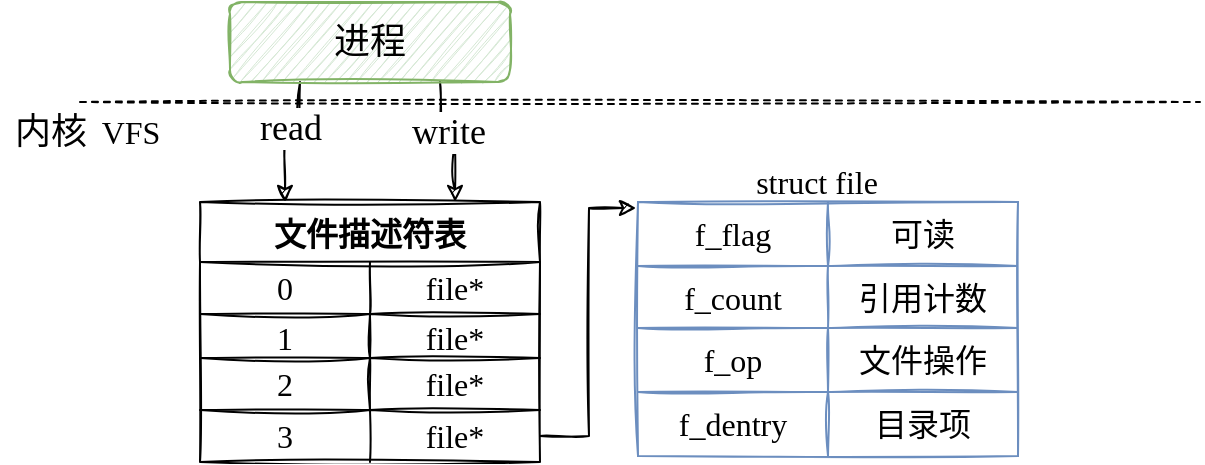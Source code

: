 <mxfile version="15.7.3" type="github">
  <diagram id="xCP7HHlXQu0uoTzRZskt" name="第 1 页">
    <mxGraphModel dx="742" dy="533" grid="1" gridSize="10" guides="1" tooltips="1" connect="1" arrows="1" fold="1" page="1" pageScale="1" pageWidth="827" pageHeight="1169" math="0" shadow="0">
      <root>
        <mxCell id="0" />
        <mxCell id="1" parent="0" />
        <mxCell id="-_F8KKBj7A7ivcbYJFLH-4" style="edgeStyle=orthogonalEdgeStyle;rounded=0;sketch=1;orthogonalLoop=1;jettySize=auto;html=1;exitX=0.25;exitY=1;exitDx=0;exitDy=0;fontFamily=Comic Sans MS;fontSize=18;entryX=0.25;entryY=0;entryDx=0;entryDy=0;" edge="1" parent="1" source="-_F8KKBj7A7ivcbYJFLH-1" target="-_F8KKBj7A7ivcbYJFLH-80">
          <mxGeometry relative="1" as="geometry">
            <mxPoint x="145" y="200" as="targetPoint" />
          </mxGeometry>
        </mxCell>
        <mxCell id="-_F8KKBj7A7ivcbYJFLH-7" value="read" style="edgeLabel;html=1;align=center;verticalAlign=middle;resizable=0;points=[];fontSize=18;fontFamily=Comic Sans MS;" vertex="1" connectable="0" parent="-_F8KKBj7A7ivcbYJFLH-4">
          <mxGeometry x="0.04" y="-1" relative="1" as="geometry">
            <mxPoint y="-6" as="offset" />
          </mxGeometry>
        </mxCell>
        <mxCell id="-_F8KKBj7A7ivcbYJFLH-5" style="edgeStyle=orthogonalEdgeStyle;rounded=0;sketch=1;orthogonalLoop=1;jettySize=auto;html=1;exitX=0.75;exitY=1;exitDx=0;exitDy=0;fontFamily=Comic Sans MS;fontSize=18;entryX=0.75;entryY=0;entryDx=0;entryDy=0;" edge="1" parent="1" source="-_F8KKBj7A7ivcbYJFLH-1" target="-_F8KKBj7A7ivcbYJFLH-80">
          <mxGeometry relative="1" as="geometry">
            <mxPoint x="215" y="210" as="targetPoint" />
          </mxGeometry>
        </mxCell>
        <mxCell id="-_F8KKBj7A7ivcbYJFLH-8" value="write" style="edgeLabel;html=1;align=center;verticalAlign=middle;resizable=0;points=[];fontSize=18;fontFamily=Comic Sans MS;" vertex="1" connectable="0" parent="-_F8KKBj7A7ivcbYJFLH-5">
          <mxGeometry relative="1" as="geometry">
            <mxPoint y="-5" as="offset" />
          </mxGeometry>
        </mxCell>
        <mxCell id="-_F8KKBj7A7ivcbYJFLH-1" value="&lt;span style=&quot;font-size: 18px&quot;&gt;进程&lt;/span&gt;" style="rounded=1;whiteSpace=wrap;html=1;sketch=1;fillColor=#d5e8d4;strokeColor=#82b366;" vertex="1" parent="1">
          <mxGeometry x="115" y="110" width="140" height="40" as="geometry" />
        </mxCell>
        <mxCell id="-_F8KKBj7A7ivcbYJFLH-9" value="" style="endArrow=none;dashed=1;html=1;rounded=0;sketch=1;fontFamily=Comic Sans MS;fontSize=18;" edge="1" parent="1">
          <mxGeometry width="50" height="50" relative="1" as="geometry">
            <mxPoint x="40" y="160" as="sourcePoint" />
            <mxPoint x="600" y="160" as="targetPoint" />
          </mxGeometry>
        </mxCell>
        <mxCell id="-_F8KKBj7A7ivcbYJFLH-10" value="内核" style="text;html=1;align=center;verticalAlign=middle;resizable=0;points=[];autosize=1;strokeColor=none;fillColor=none;fontSize=18;fontFamily=Comic Sans MS;" vertex="1" parent="1">
          <mxGeometry y="160" width="50" height="30" as="geometry" />
        </mxCell>
        <mxCell id="-_F8KKBj7A7ivcbYJFLH-13" value="&lt;font style=&quot;font-size: 16px&quot;&gt;VFS&lt;/font&gt;" style="text;html=1;align=center;verticalAlign=middle;resizable=0;points=[];autosize=1;strokeColor=none;fillColor=none;fontSize=18;fontFamily=Comic Sans MS;" vertex="1" parent="1">
          <mxGeometry x="40" y="160" width="50" height="30" as="geometry" />
        </mxCell>
        <mxCell id="-_F8KKBj7A7ivcbYJFLH-80" value="文件描述符表" style="shape=table;startSize=30;container=1;collapsible=0;childLayout=tableLayout;fontStyle=1;align=center;pointerEvents=1;sketch=1;fontFamily=Comic Sans MS;fontSize=16;fontColor=#000000;fillColor=none;" vertex="1" parent="1">
          <mxGeometry x="100" y="210" width="170" height="130" as="geometry" />
        </mxCell>
        <mxCell id="-_F8KKBj7A7ivcbYJFLH-81" value="" style="shape=partialRectangle;html=1;whiteSpace=wrap;collapsible=0;dropTarget=0;pointerEvents=0;fillColor=none;top=0;left=0;bottom=0;right=0;points=[[0,0.5],[1,0.5]];portConstraint=eastwest;sketch=1;fontFamily=Comic Sans MS;fontSize=16;fontColor=#000000;" vertex="1" parent="-_F8KKBj7A7ivcbYJFLH-80">
          <mxGeometry y="30" width="170" height="26" as="geometry" />
        </mxCell>
        <mxCell id="-_F8KKBj7A7ivcbYJFLH-82" value="0" style="shape=partialRectangle;html=1;whiteSpace=wrap;connectable=0;fillColor=none;top=0;left=0;bottom=0;right=0;overflow=hidden;pointerEvents=1;sketch=1;fontFamily=Comic Sans MS;fontSize=16;fontColor=#000000;" vertex="1" parent="-_F8KKBj7A7ivcbYJFLH-81">
          <mxGeometry width="85" height="26" as="geometry">
            <mxRectangle width="85" height="26" as="alternateBounds" />
          </mxGeometry>
        </mxCell>
        <mxCell id="-_F8KKBj7A7ivcbYJFLH-83" value="file*" style="shape=partialRectangle;html=1;whiteSpace=wrap;connectable=0;fillColor=none;top=0;left=0;bottom=0;right=0;overflow=hidden;pointerEvents=1;sketch=1;fontFamily=Comic Sans MS;fontSize=16;fontColor=#000000;" vertex="1" parent="-_F8KKBj7A7ivcbYJFLH-81">
          <mxGeometry x="85" width="85" height="26" as="geometry">
            <mxRectangle width="85" height="26" as="alternateBounds" />
          </mxGeometry>
        </mxCell>
        <mxCell id="-_F8KKBj7A7ivcbYJFLH-85" value="" style="shape=partialRectangle;html=1;whiteSpace=wrap;collapsible=0;dropTarget=0;pointerEvents=0;fillColor=none;top=0;left=0;bottom=0;right=0;points=[[0,0.5],[1,0.5]];portConstraint=eastwest;sketch=1;fontFamily=Comic Sans MS;fontSize=16;fontColor=#000000;" vertex="1" parent="-_F8KKBj7A7ivcbYJFLH-80">
          <mxGeometry y="56" width="170" height="22" as="geometry" />
        </mxCell>
        <mxCell id="-_F8KKBj7A7ivcbYJFLH-86" value="1" style="shape=partialRectangle;html=1;whiteSpace=wrap;connectable=0;fillColor=none;top=0;left=0;bottom=0;right=0;overflow=hidden;pointerEvents=1;sketch=1;fontFamily=Comic Sans MS;fontSize=16;fontColor=#000000;" vertex="1" parent="-_F8KKBj7A7ivcbYJFLH-85">
          <mxGeometry width="85" height="22" as="geometry">
            <mxRectangle width="85" height="22" as="alternateBounds" />
          </mxGeometry>
        </mxCell>
        <mxCell id="-_F8KKBj7A7ivcbYJFLH-87" value="&lt;span&gt;file*&lt;/span&gt;" style="shape=partialRectangle;html=1;whiteSpace=wrap;connectable=0;fillColor=none;top=0;left=0;bottom=0;right=0;overflow=hidden;pointerEvents=1;sketch=1;fontFamily=Comic Sans MS;fontSize=16;fontColor=#000000;" vertex="1" parent="-_F8KKBj7A7ivcbYJFLH-85">
          <mxGeometry x="85" width="85" height="22" as="geometry">
            <mxRectangle width="85" height="22" as="alternateBounds" />
          </mxGeometry>
        </mxCell>
        <mxCell id="-_F8KKBj7A7ivcbYJFLH-89" value="" style="shape=partialRectangle;html=1;whiteSpace=wrap;collapsible=0;dropTarget=0;pointerEvents=0;fillColor=none;top=0;left=0;bottom=0;right=0;points=[[0,0.5],[1,0.5]];portConstraint=eastwest;sketch=1;fontFamily=Comic Sans MS;fontSize=16;fontColor=#000000;" vertex="1" parent="-_F8KKBj7A7ivcbYJFLH-80">
          <mxGeometry y="78" width="170" height="26" as="geometry" />
        </mxCell>
        <mxCell id="-_F8KKBj7A7ivcbYJFLH-90" value="2" style="shape=partialRectangle;html=1;whiteSpace=wrap;connectable=0;fillColor=none;top=0;left=0;bottom=0;right=0;overflow=hidden;pointerEvents=1;sketch=1;fontFamily=Comic Sans MS;fontSize=16;fontColor=#000000;" vertex="1" parent="-_F8KKBj7A7ivcbYJFLH-89">
          <mxGeometry width="85" height="26" as="geometry">
            <mxRectangle width="85" height="26" as="alternateBounds" />
          </mxGeometry>
        </mxCell>
        <mxCell id="-_F8KKBj7A7ivcbYJFLH-91" value="&lt;span&gt;file*&lt;/span&gt;" style="shape=partialRectangle;html=1;whiteSpace=wrap;connectable=0;fillColor=none;top=0;left=0;bottom=0;right=0;overflow=hidden;pointerEvents=1;sketch=1;fontFamily=Comic Sans MS;fontSize=16;fontColor=#000000;" vertex="1" parent="-_F8KKBj7A7ivcbYJFLH-89">
          <mxGeometry x="85" width="85" height="26" as="geometry">
            <mxRectangle width="85" height="26" as="alternateBounds" />
          </mxGeometry>
        </mxCell>
        <mxCell id="-_F8KKBj7A7ivcbYJFLH-97" style="shape=partialRectangle;html=1;whiteSpace=wrap;collapsible=0;dropTarget=0;pointerEvents=0;fillColor=none;top=0;left=0;bottom=0;right=0;points=[[0,0.5],[1,0.5]];portConstraint=eastwest;sketch=1;fontFamily=Comic Sans MS;fontSize=16;fontColor=#000000;" vertex="1" parent="-_F8KKBj7A7ivcbYJFLH-80">
          <mxGeometry y="104" width="170" height="26" as="geometry" />
        </mxCell>
        <mxCell id="-_F8KKBj7A7ivcbYJFLH-98" value="3" style="shape=partialRectangle;html=1;whiteSpace=wrap;connectable=0;fillColor=none;top=0;left=0;bottom=0;right=0;overflow=hidden;pointerEvents=1;sketch=1;fontFamily=Comic Sans MS;fontSize=16;fontColor=#000000;" vertex="1" parent="-_F8KKBj7A7ivcbYJFLH-97">
          <mxGeometry width="85" height="26" as="geometry">
            <mxRectangle width="85" height="26" as="alternateBounds" />
          </mxGeometry>
        </mxCell>
        <mxCell id="-_F8KKBj7A7ivcbYJFLH-99" value="file*" style="shape=partialRectangle;html=1;whiteSpace=wrap;connectable=0;fillColor=none;top=0;left=0;bottom=0;right=0;overflow=hidden;pointerEvents=1;sketch=1;fontFamily=Comic Sans MS;fontSize=16;fontColor=#000000;" vertex="1" parent="-_F8KKBj7A7ivcbYJFLH-97">
          <mxGeometry x="85" width="85" height="26" as="geometry">
            <mxRectangle width="85" height="26" as="alternateBounds" />
          </mxGeometry>
        </mxCell>
        <mxCell id="-_F8KKBj7A7ivcbYJFLH-152" value="struct file" style="text;html=1;align=center;verticalAlign=middle;resizable=0;points=[];autosize=1;strokeColor=none;fillColor=none;fontSize=16;fontFamily=Comic Sans MS;fontColor=#000000;" vertex="1" parent="1">
          <mxGeometry x="363" y="190" width="90" height="20" as="geometry" />
        </mxCell>
        <mxCell id="-_F8KKBj7A7ivcbYJFLH-165" value="" style="shape=table;html=1;whiteSpace=wrap;startSize=0;container=1;collapsible=0;childLayout=tableLayout;sketch=1;fontFamily=Comic Sans MS;fontSize=16;fillColor=none;strokeColor=#6c8ebf;" vertex="1" parent="1">
          <mxGeometry x="319" y="210" width="190" height="127" as="geometry" />
        </mxCell>
        <mxCell id="-_F8KKBj7A7ivcbYJFLH-186" style="shape=partialRectangle;html=1;whiteSpace=wrap;collapsible=0;dropTarget=0;pointerEvents=0;fillColor=none;top=0;left=0;bottom=0;right=0;points=[[0,0.5],[1,0.5]];portConstraint=eastwest;sketch=1;fontFamily=Comic Sans MS;fontSize=16;fontColor=#000000;startSize=0;" vertex="1" parent="-_F8KKBj7A7ivcbYJFLH-165">
          <mxGeometry width="190" height="32" as="geometry" />
        </mxCell>
        <mxCell id="-_F8KKBj7A7ivcbYJFLH-187" value="f_flag" style="shape=partialRectangle;html=1;whiteSpace=wrap;connectable=0;fillColor=none;top=0;left=0;bottom=0;right=0;overflow=hidden;pointerEvents=1;sketch=1;fontFamily=Comic Sans MS;fontSize=16;fontColor=#000000;startSize=0;" vertex="1" parent="-_F8KKBj7A7ivcbYJFLH-186">
          <mxGeometry width="95" height="32" as="geometry">
            <mxRectangle width="95" height="32" as="alternateBounds" />
          </mxGeometry>
        </mxCell>
        <mxCell id="-_F8KKBj7A7ivcbYJFLH-188" value="可读" style="shape=partialRectangle;html=1;whiteSpace=wrap;connectable=0;fillColor=none;top=0;left=0;bottom=0;right=0;overflow=hidden;pointerEvents=1;sketch=1;fontFamily=Comic Sans MS;fontSize=16;fontColor=#000000;startSize=0;" vertex="1" parent="-_F8KKBj7A7ivcbYJFLH-186">
          <mxGeometry x="95" width="95" height="32" as="geometry">
            <mxRectangle width="95" height="32" as="alternateBounds" />
          </mxGeometry>
        </mxCell>
        <mxCell id="-_F8KKBj7A7ivcbYJFLH-182" style="shape=partialRectangle;html=1;whiteSpace=wrap;collapsible=0;dropTarget=0;pointerEvents=0;fillColor=none;top=0;left=0;bottom=0;right=0;points=[[0,0.5],[1,0.5]];portConstraint=eastwest;sketch=1;fontFamily=Comic Sans MS;fontSize=16;fontColor=#000000;startSize=0;" vertex="1" parent="-_F8KKBj7A7ivcbYJFLH-165">
          <mxGeometry y="32" width="190" height="31" as="geometry" />
        </mxCell>
        <mxCell id="-_F8KKBj7A7ivcbYJFLH-183" value="f_count" style="shape=partialRectangle;html=1;whiteSpace=wrap;connectable=0;fillColor=none;top=0;left=0;bottom=0;right=0;overflow=hidden;pointerEvents=1;sketch=1;fontFamily=Comic Sans MS;fontSize=16;fontColor=#000000;startSize=0;" vertex="1" parent="-_F8KKBj7A7ivcbYJFLH-182">
          <mxGeometry width="95" height="31" as="geometry">
            <mxRectangle width="95" height="31" as="alternateBounds" />
          </mxGeometry>
        </mxCell>
        <mxCell id="-_F8KKBj7A7ivcbYJFLH-184" value="引用计数" style="shape=partialRectangle;html=1;whiteSpace=wrap;connectable=0;fillColor=none;top=0;left=0;bottom=0;right=0;overflow=hidden;pointerEvents=1;sketch=1;fontFamily=Comic Sans MS;fontSize=16;fontColor=#000000;startSize=0;" vertex="1" parent="-_F8KKBj7A7ivcbYJFLH-182">
          <mxGeometry x="95" width="95" height="31" as="geometry">
            <mxRectangle width="95" height="31" as="alternateBounds" />
          </mxGeometry>
        </mxCell>
        <mxCell id="-_F8KKBj7A7ivcbYJFLH-178" style="shape=partialRectangle;html=1;whiteSpace=wrap;collapsible=0;dropTarget=0;pointerEvents=0;fillColor=none;top=0;left=0;bottom=0;right=0;points=[[0,0.5],[1,0.5]];portConstraint=eastwest;sketch=1;fontFamily=Comic Sans MS;fontSize=16;fontColor=#000000;startSize=0;" vertex="1" parent="-_F8KKBj7A7ivcbYJFLH-165">
          <mxGeometry y="63" width="190" height="32" as="geometry" />
        </mxCell>
        <mxCell id="-_F8KKBj7A7ivcbYJFLH-179" value="f_op" style="shape=partialRectangle;html=1;whiteSpace=wrap;connectable=0;fillColor=none;top=0;left=0;bottom=0;right=0;overflow=hidden;pointerEvents=1;sketch=1;fontFamily=Comic Sans MS;fontSize=16;fontColor=#000000;startSize=0;" vertex="1" parent="-_F8KKBj7A7ivcbYJFLH-178">
          <mxGeometry width="95" height="32" as="geometry">
            <mxRectangle width="95" height="32" as="alternateBounds" />
          </mxGeometry>
        </mxCell>
        <mxCell id="-_F8KKBj7A7ivcbYJFLH-180" value="文件操作" style="shape=partialRectangle;html=1;whiteSpace=wrap;connectable=0;fillColor=none;top=0;left=0;bottom=0;right=0;overflow=hidden;pointerEvents=1;sketch=1;fontFamily=Comic Sans MS;fontSize=16;fontColor=#000000;startSize=0;" vertex="1" parent="-_F8KKBj7A7ivcbYJFLH-178">
          <mxGeometry x="95" width="95" height="32" as="geometry">
            <mxRectangle width="95" height="32" as="alternateBounds" />
          </mxGeometry>
        </mxCell>
        <mxCell id="-_F8KKBj7A7ivcbYJFLH-166" value="" style="shape=partialRectangle;html=1;whiteSpace=wrap;collapsible=0;dropTarget=0;pointerEvents=0;fillColor=none;top=0;left=0;bottom=0;right=0;points=[[0,0.5],[1,0.5]];portConstraint=eastwest;sketch=1;fontFamily=Comic Sans MS;fontSize=16;fontColor=#000000;startSize=0;" vertex="1" parent="-_F8KKBj7A7ivcbYJFLH-165">
          <mxGeometry y="95" width="190" height="32" as="geometry" />
        </mxCell>
        <mxCell id="-_F8KKBj7A7ivcbYJFLH-167" value="f_dentry" style="shape=partialRectangle;html=1;whiteSpace=wrap;connectable=0;fillColor=none;top=0;left=0;bottom=0;right=0;overflow=hidden;pointerEvents=1;sketch=1;fontFamily=Comic Sans MS;fontSize=16;fontColor=#000000;startSize=0;" vertex="1" parent="-_F8KKBj7A7ivcbYJFLH-166">
          <mxGeometry width="95" height="32" as="geometry">
            <mxRectangle width="95" height="32" as="alternateBounds" />
          </mxGeometry>
        </mxCell>
        <mxCell id="-_F8KKBj7A7ivcbYJFLH-168" value="目录项" style="shape=partialRectangle;html=1;whiteSpace=wrap;connectable=0;fillColor=none;top=0;left=0;bottom=0;right=0;overflow=hidden;pointerEvents=1;sketch=1;fontFamily=Comic Sans MS;fontSize=16;fontColor=#000000;startSize=0;" vertex="1" parent="-_F8KKBj7A7ivcbYJFLH-166">
          <mxGeometry x="95" width="95" height="32" as="geometry">
            <mxRectangle width="95" height="32" as="alternateBounds" />
          </mxGeometry>
        </mxCell>
        <mxCell id="-_F8KKBj7A7ivcbYJFLH-190" style="edgeStyle=orthogonalEdgeStyle;rounded=0;sketch=1;orthogonalLoop=1;jettySize=auto;html=1;exitX=1;exitY=0.5;exitDx=0;exitDy=0;entryX=-0.005;entryY=0.094;entryDx=0;entryDy=0;fontFamily=Comic Sans MS;fontSize=16;fontColor=#000000;startSize=0;entryPerimeter=0;" edge="1" parent="1" source="-_F8KKBj7A7ivcbYJFLH-97" target="-_F8KKBj7A7ivcbYJFLH-186">
          <mxGeometry relative="1" as="geometry" />
        </mxCell>
      </root>
    </mxGraphModel>
  </diagram>
</mxfile>
